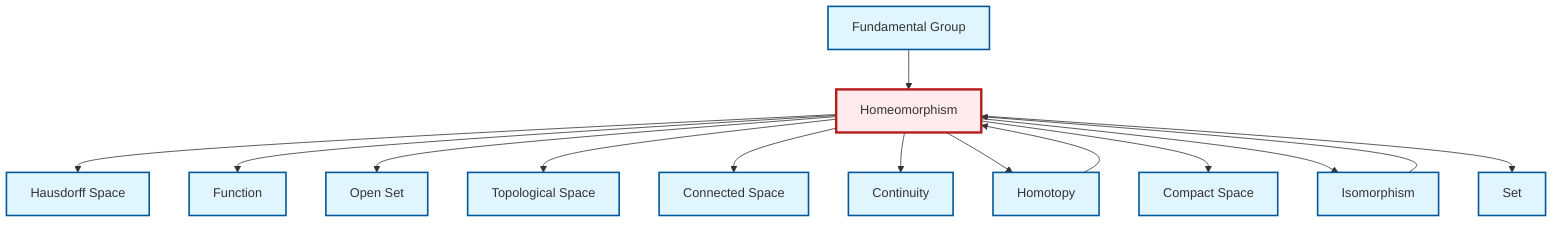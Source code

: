 graph TD
    classDef definition fill:#e1f5fe,stroke:#01579b,stroke-width:2px
    classDef theorem fill:#f3e5f5,stroke:#4a148c,stroke-width:2px
    classDef axiom fill:#fff3e0,stroke:#e65100,stroke-width:2px
    classDef example fill:#e8f5e9,stroke:#1b5e20,stroke-width:2px
    classDef current fill:#ffebee,stroke:#b71c1c,stroke-width:3px
    def-compact["Compact Space"]:::definition
    def-function["Function"]:::definition
    def-connected["Connected Space"]:::definition
    def-homeomorphism["Homeomorphism"]:::definition
    def-set["Set"]:::definition
    def-isomorphism["Isomorphism"]:::definition
    def-hausdorff["Hausdorff Space"]:::definition
    def-open-set["Open Set"]:::definition
    def-homotopy["Homotopy"]:::definition
    def-continuity["Continuity"]:::definition
    def-topological-space["Topological Space"]:::definition
    def-fundamental-group["Fundamental Group"]:::definition
    def-homeomorphism --> def-hausdorff
    def-homeomorphism --> def-function
    def-homeomorphism --> def-open-set
    def-homeomorphism --> def-topological-space
    def-homeomorphism --> def-connected
    def-fundamental-group --> def-homeomorphism
    def-homotopy --> def-homeomorphism
    def-homeomorphism --> def-continuity
    def-homeomorphism --> def-homotopy
    def-homeomorphism --> def-compact
    def-homeomorphism --> def-isomorphism
    def-isomorphism --> def-homeomorphism
    def-homeomorphism --> def-set
    class def-homeomorphism current